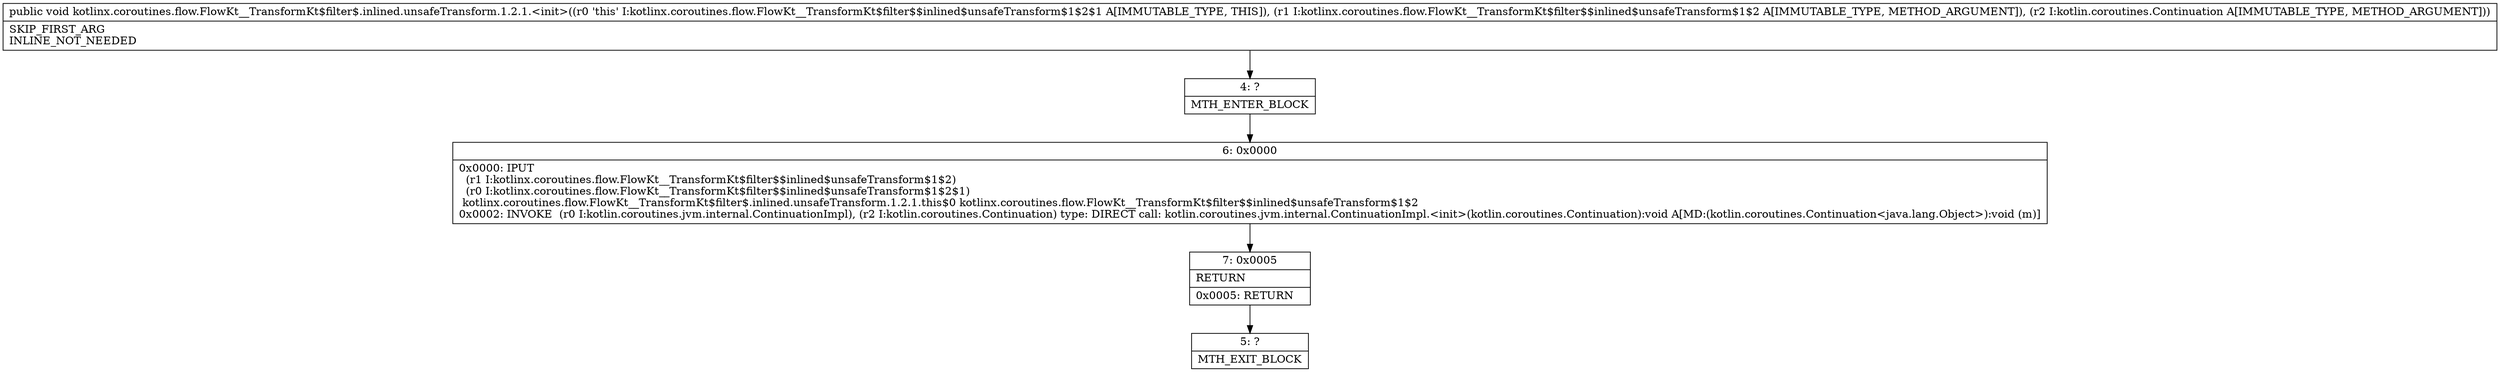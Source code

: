 digraph "CFG forkotlinx.coroutines.flow.FlowKt__TransformKt$filter$.inlined.unsafeTransform.1.2.1.\<init\>(Lkotlinx\/coroutines\/flow\/FlowKt__TransformKt$filter$$inlined$unsafeTransform$1$2;Lkotlin\/coroutines\/Continuation;)V" {
Node_4 [shape=record,label="{4\:\ ?|MTH_ENTER_BLOCK\l}"];
Node_6 [shape=record,label="{6\:\ 0x0000|0x0000: IPUT  \l  (r1 I:kotlinx.coroutines.flow.FlowKt__TransformKt$filter$$inlined$unsafeTransform$1$2)\l  (r0 I:kotlinx.coroutines.flow.FlowKt__TransformKt$filter$$inlined$unsafeTransform$1$2$1)\l kotlinx.coroutines.flow.FlowKt__TransformKt$filter$.inlined.unsafeTransform.1.2.1.this$0 kotlinx.coroutines.flow.FlowKt__TransformKt$filter$$inlined$unsafeTransform$1$2 \l0x0002: INVOKE  (r0 I:kotlin.coroutines.jvm.internal.ContinuationImpl), (r2 I:kotlin.coroutines.Continuation) type: DIRECT call: kotlin.coroutines.jvm.internal.ContinuationImpl.\<init\>(kotlin.coroutines.Continuation):void A[MD:(kotlin.coroutines.Continuation\<java.lang.Object\>):void (m)]\l}"];
Node_7 [shape=record,label="{7\:\ 0x0005|RETURN\l|0x0005: RETURN   \l}"];
Node_5 [shape=record,label="{5\:\ ?|MTH_EXIT_BLOCK\l}"];
MethodNode[shape=record,label="{public void kotlinx.coroutines.flow.FlowKt__TransformKt$filter$.inlined.unsafeTransform.1.2.1.\<init\>((r0 'this' I:kotlinx.coroutines.flow.FlowKt__TransformKt$filter$$inlined$unsafeTransform$1$2$1 A[IMMUTABLE_TYPE, THIS]), (r1 I:kotlinx.coroutines.flow.FlowKt__TransformKt$filter$$inlined$unsafeTransform$1$2 A[IMMUTABLE_TYPE, METHOD_ARGUMENT]), (r2 I:kotlin.coroutines.Continuation A[IMMUTABLE_TYPE, METHOD_ARGUMENT]))  | SKIP_FIRST_ARG\lINLINE_NOT_NEEDED\l}"];
MethodNode -> Node_4;Node_4 -> Node_6;
Node_6 -> Node_7;
Node_7 -> Node_5;
}

